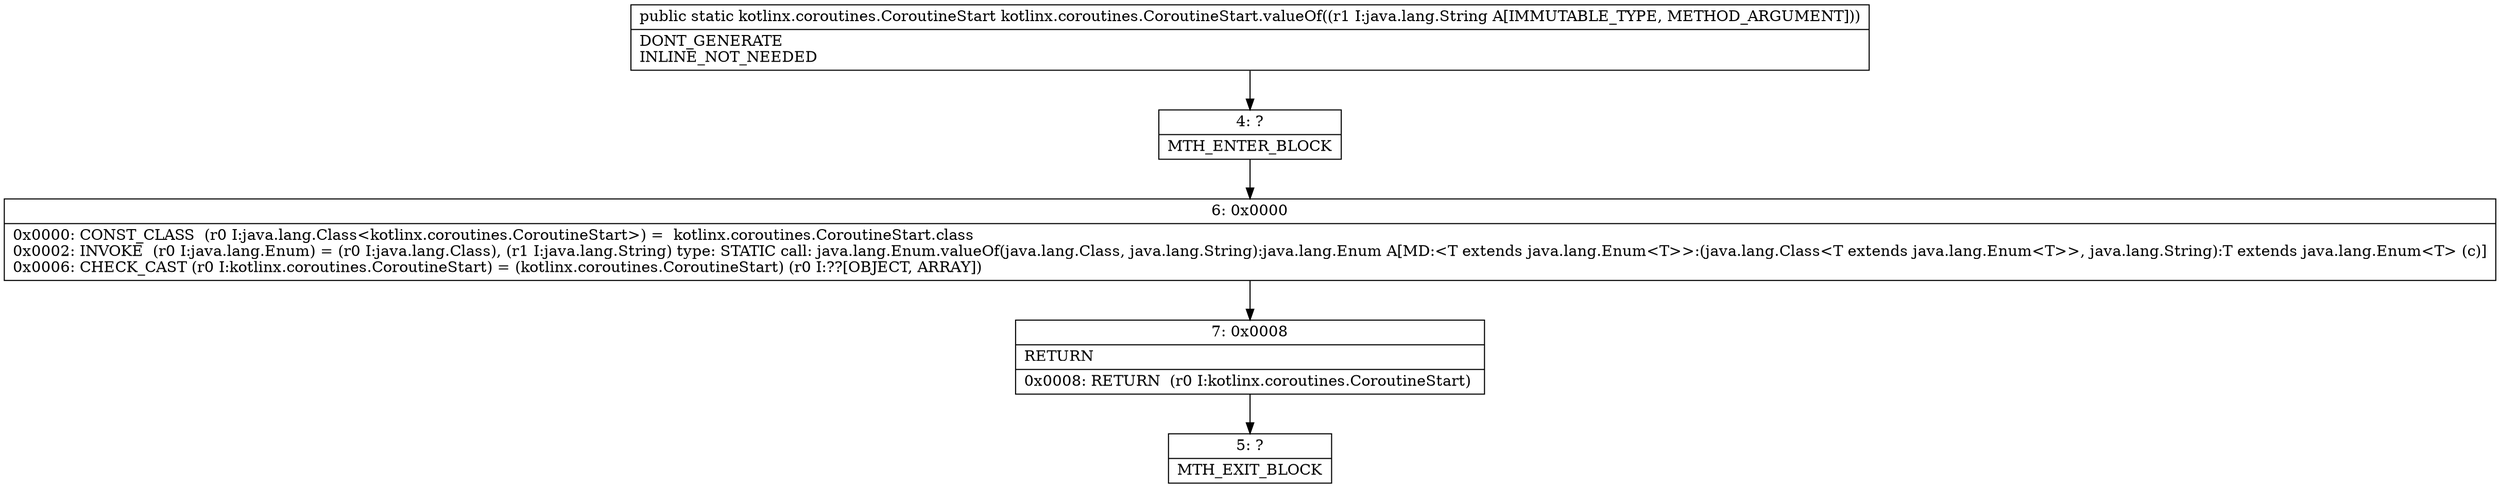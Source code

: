 digraph "CFG forkotlinx.coroutines.CoroutineStart.valueOf(Ljava\/lang\/String;)Lkotlinx\/coroutines\/CoroutineStart;" {
Node_4 [shape=record,label="{4\:\ ?|MTH_ENTER_BLOCK\l}"];
Node_6 [shape=record,label="{6\:\ 0x0000|0x0000: CONST_CLASS  (r0 I:java.lang.Class\<kotlinx.coroutines.CoroutineStart\>) =  kotlinx.coroutines.CoroutineStart.class \l0x0002: INVOKE  (r0 I:java.lang.Enum) = (r0 I:java.lang.Class), (r1 I:java.lang.String) type: STATIC call: java.lang.Enum.valueOf(java.lang.Class, java.lang.String):java.lang.Enum A[MD:\<T extends java.lang.Enum\<T\>\>:(java.lang.Class\<T extends java.lang.Enum\<T\>\>, java.lang.String):T extends java.lang.Enum\<T\> (c)]\l0x0006: CHECK_CAST (r0 I:kotlinx.coroutines.CoroutineStart) = (kotlinx.coroutines.CoroutineStart) (r0 I:??[OBJECT, ARRAY]) \l}"];
Node_7 [shape=record,label="{7\:\ 0x0008|RETURN\l|0x0008: RETURN  (r0 I:kotlinx.coroutines.CoroutineStart) \l}"];
Node_5 [shape=record,label="{5\:\ ?|MTH_EXIT_BLOCK\l}"];
MethodNode[shape=record,label="{public static kotlinx.coroutines.CoroutineStart kotlinx.coroutines.CoroutineStart.valueOf((r1 I:java.lang.String A[IMMUTABLE_TYPE, METHOD_ARGUMENT]))  | DONT_GENERATE\lINLINE_NOT_NEEDED\l}"];
MethodNode -> Node_4;Node_4 -> Node_6;
Node_6 -> Node_7;
Node_7 -> Node_5;
}

